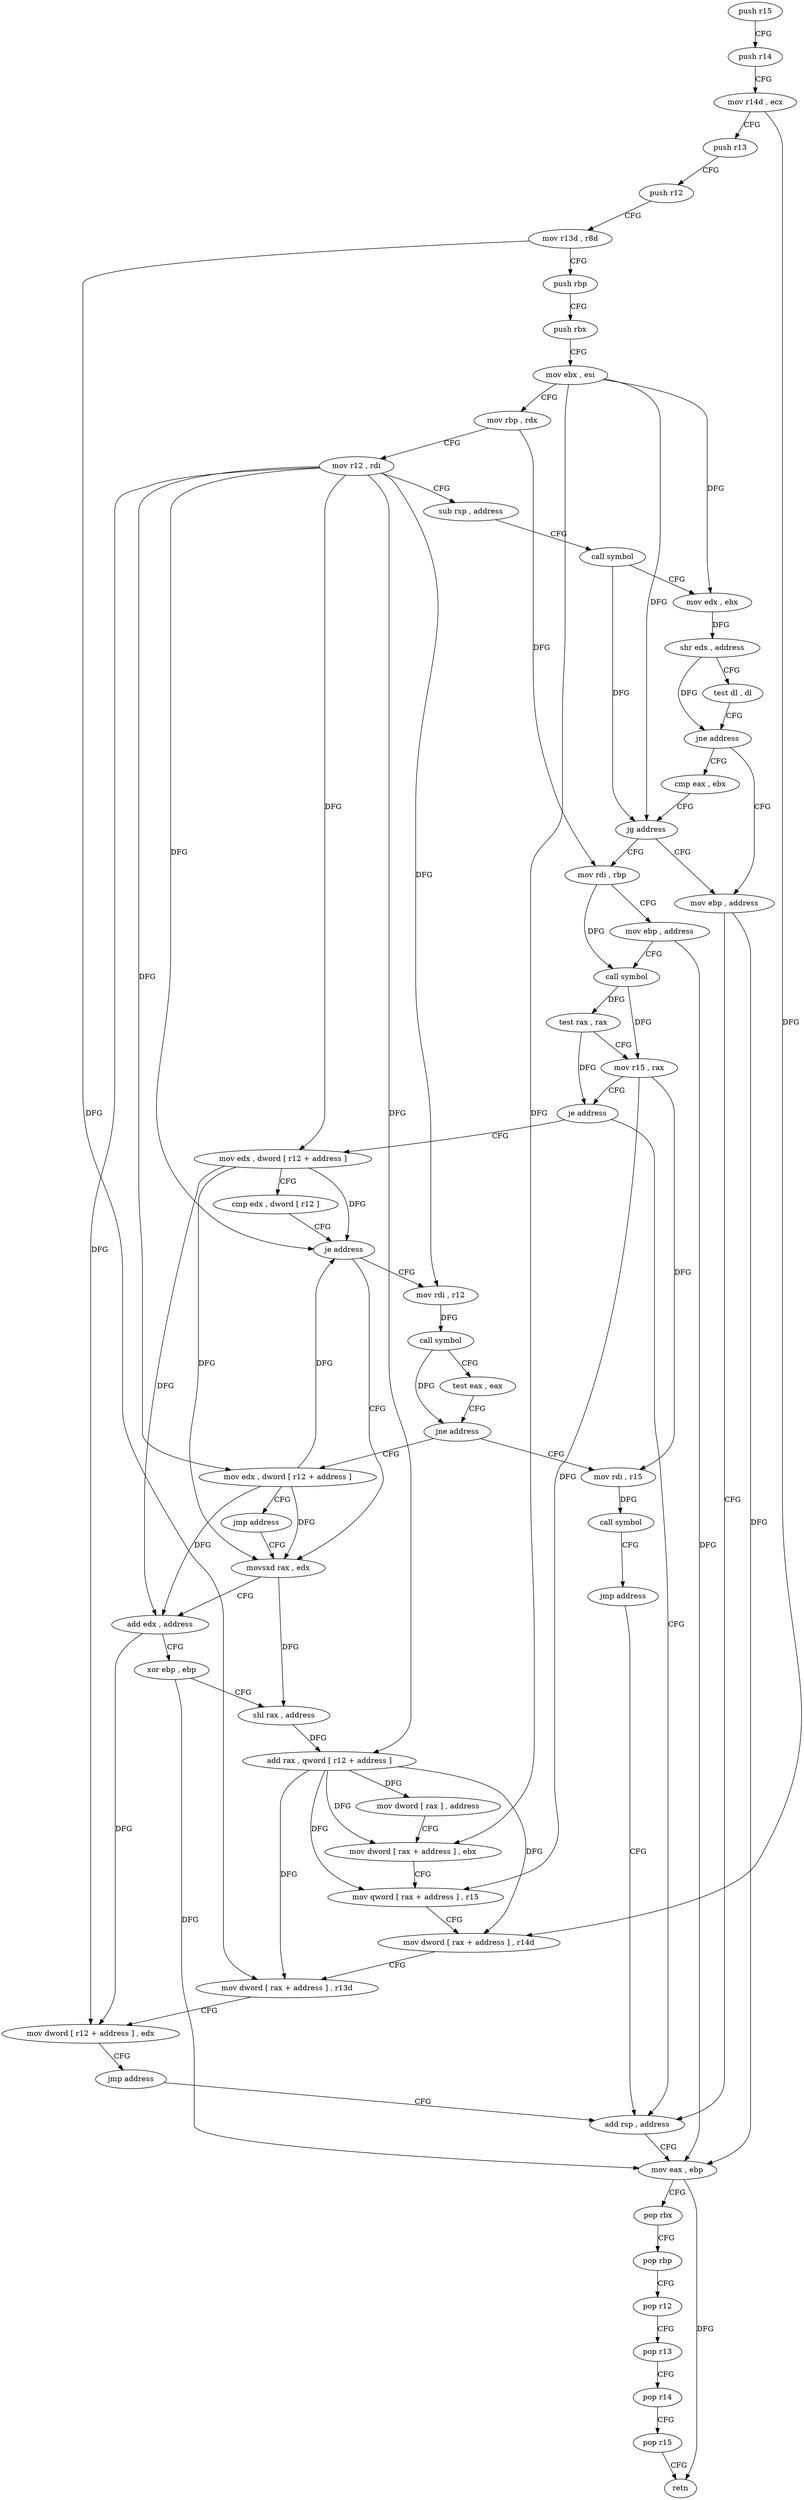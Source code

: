 digraph "func" {
"208336" [label = "push r15" ]
"208338" [label = "push r14" ]
"208340" [label = "mov r14d , ecx" ]
"208343" [label = "push r13" ]
"208345" [label = "push r12" ]
"208347" [label = "mov r13d , r8d" ]
"208350" [label = "push rbp" ]
"208351" [label = "push rbx" ]
"208352" [label = "mov ebx , esi" ]
"208354" [label = "mov rbp , rdx" ]
"208357" [label = "mov r12 , rdi" ]
"208360" [label = "sub rsp , address" ]
"208364" [label = "call symbol" ]
"208369" [label = "mov edx , ebx" ]
"208371" [label = "shr edx , address" ]
"208374" [label = "test dl , dl" ]
"208376" [label = "jne address" ]
"208382" [label = "mov ebp , address" ]
"208378" [label = "cmp eax , ebx" ]
"208387" [label = "add rsp , address" ]
"208380" [label = "jg address" ]
"208408" [label = "mov rdi , rbp" ]
"208411" [label = "mov ebp , address" ]
"208416" [label = "call symbol" ]
"208421" [label = "test rax , rax" ]
"208424" [label = "mov r15 , rax" ]
"208427" [label = "je address" ]
"208429" [label = "mov edx , dword [ r12 + address ]" ]
"208391" [label = "mov eax , ebp" ]
"208393" [label = "pop rbx" ]
"208394" [label = "pop rbp" ]
"208395" [label = "pop r12" ]
"208397" [label = "pop r13" ]
"208399" [label = "pop r14" ]
"208401" [label = "pop r15" ]
"208403" [label = "retn" ]
"208434" [label = "cmp edx , dword [ r12 ]" ]
"208438" [label = "je address" ]
"208488" [label = "mov rdi , r12" ]
"208440" [label = "movsxd rax , edx" ]
"208491" [label = "call symbol" ]
"208496" [label = "test eax , eax" ]
"208498" [label = "jne address" ]
"208507" [label = "mov rdi , r15" ]
"208500" [label = "mov edx , dword [ r12 + address ]" ]
"208443" [label = "add edx , address" ]
"208446" [label = "xor ebp , ebp" ]
"208448" [label = "shl rax , address" ]
"208452" [label = "add rax , qword [ r12 + address ]" ]
"208457" [label = "mov dword [ rax ] , address" ]
"208463" [label = "mov dword [ rax + address ] , ebx" ]
"208466" [label = "mov qword [ rax + address ] , r15" ]
"208470" [label = "mov dword [ rax + address ] , r14d" ]
"208474" [label = "mov dword [ rax + address ] , r13d" ]
"208478" [label = "mov dword [ r12 + address ] , edx" ]
"208483" [label = "jmp address" ]
"208510" [label = "call symbol" ]
"208515" [label = "jmp address" ]
"208505" [label = "jmp address" ]
"208336" -> "208338" [ label = "CFG" ]
"208338" -> "208340" [ label = "CFG" ]
"208340" -> "208343" [ label = "CFG" ]
"208340" -> "208470" [ label = "DFG" ]
"208343" -> "208345" [ label = "CFG" ]
"208345" -> "208347" [ label = "CFG" ]
"208347" -> "208350" [ label = "CFG" ]
"208347" -> "208474" [ label = "DFG" ]
"208350" -> "208351" [ label = "CFG" ]
"208351" -> "208352" [ label = "CFG" ]
"208352" -> "208354" [ label = "CFG" ]
"208352" -> "208369" [ label = "DFG" ]
"208352" -> "208380" [ label = "DFG" ]
"208352" -> "208463" [ label = "DFG" ]
"208354" -> "208357" [ label = "CFG" ]
"208354" -> "208408" [ label = "DFG" ]
"208357" -> "208360" [ label = "CFG" ]
"208357" -> "208429" [ label = "DFG" ]
"208357" -> "208438" [ label = "DFG" ]
"208357" -> "208488" [ label = "DFG" ]
"208357" -> "208452" [ label = "DFG" ]
"208357" -> "208478" [ label = "DFG" ]
"208357" -> "208500" [ label = "DFG" ]
"208360" -> "208364" [ label = "CFG" ]
"208364" -> "208369" [ label = "CFG" ]
"208364" -> "208380" [ label = "DFG" ]
"208369" -> "208371" [ label = "DFG" ]
"208371" -> "208374" [ label = "CFG" ]
"208371" -> "208376" [ label = "DFG" ]
"208374" -> "208376" [ label = "CFG" ]
"208376" -> "208382" [ label = "CFG" ]
"208376" -> "208378" [ label = "CFG" ]
"208382" -> "208387" [ label = "CFG" ]
"208382" -> "208391" [ label = "DFG" ]
"208378" -> "208380" [ label = "CFG" ]
"208387" -> "208391" [ label = "CFG" ]
"208380" -> "208408" [ label = "CFG" ]
"208380" -> "208382" [ label = "CFG" ]
"208408" -> "208411" [ label = "CFG" ]
"208408" -> "208416" [ label = "DFG" ]
"208411" -> "208416" [ label = "CFG" ]
"208411" -> "208391" [ label = "DFG" ]
"208416" -> "208421" [ label = "DFG" ]
"208416" -> "208424" [ label = "DFG" ]
"208421" -> "208424" [ label = "CFG" ]
"208421" -> "208427" [ label = "DFG" ]
"208424" -> "208427" [ label = "CFG" ]
"208424" -> "208466" [ label = "DFG" ]
"208424" -> "208507" [ label = "DFG" ]
"208427" -> "208387" [ label = "CFG" ]
"208427" -> "208429" [ label = "CFG" ]
"208429" -> "208434" [ label = "CFG" ]
"208429" -> "208438" [ label = "DFG" ]
"208429" -> "208440" [ label = "DFG" ]
"208429" -> "208443" [ label = "DFG" ]
"208391" -> "208393" [ label = "CFG" ]
"208391" -> "208403" [ label = "DFG" ]
"208393" -> "208394" [ label = "CFG" ]
"208394" -> "208395" [ label = "CFG" ]
"208395" -> "208397" [ label = "CFG" ]
"208397" -> "208399" [ label = "CFG" ]
"208399" -> "208401" [ label = "CFG" ]
"208401" -> "208403" [ label = "CFG" ]
"208434" -> "208438" [ label = "CFG" ]
"208438" -> "208488" [ label = "CFG" ]
"208438" -> "208440" [ label = "CFG" ]
"208488" -> "208491" [ label = "DFG" ]
"208440" -> "208443" [ label = "CFG" ]
"208440" -> "208448" [ label = "DFG" ]
"208491" -> "208496" [ label = "CFG" ]
"208491" -> "208498" [ label = "DFG" ]
"208496" -> "208498" [ label = "CFG" ]
"208498" -> "208507" [ label = "CFG" ]
"208498" -> "208500" [ label = "CFG" ]
"208507" -> "208510" [ label = "DFG" ]
"208500" -> "208505" [ label = "CFG" ]
"208500" -> "208440" [ label = "DFG" ]
"208500" -> "208443" [ label = "DFG" ]
"208500" -> "208438" [ label = "DFG" ]
"208443" -> "208446" [ label = "CFG" ]
"208443" -> "208478" [ label = "DFG" ]
"208446" -> "208448" [ label = "CFG" ]
"208446" -> "208391" [ label = "DFG" ]
"208448" -> "208452" [ label = "DFG" ]
"208452" -> "208457" [ label = "DFG" ]
"208452" -> "208463" [ label = "DFG" ]
"208452" -> "208466" [ label = "DFG" ]
"208452" -> "208470" [ label = "DFG" ]
"208452" -> "208474" [ label = "DFG" ]
"208457" -> "208463" [ label = "CFG" ]
"208463" -> "208466" [ label = "CFG" ]
"208466" -> "208470" [ label = "CFG" ]
"208470" -> "208474" [ label = "CFG" ]
"208474" -> "208478" [ label = "CFG" ]
"208478" -> "208483" [ label = "CFG" ]
"208483" -> "208387" [ label = "CFG" ]
"208510" -> "208515" [ label = "CFG" ]
"208515" -> "208387" [ label = "CFG" ]
"208505" -> "208440" [ label = "CFG" ]
}
